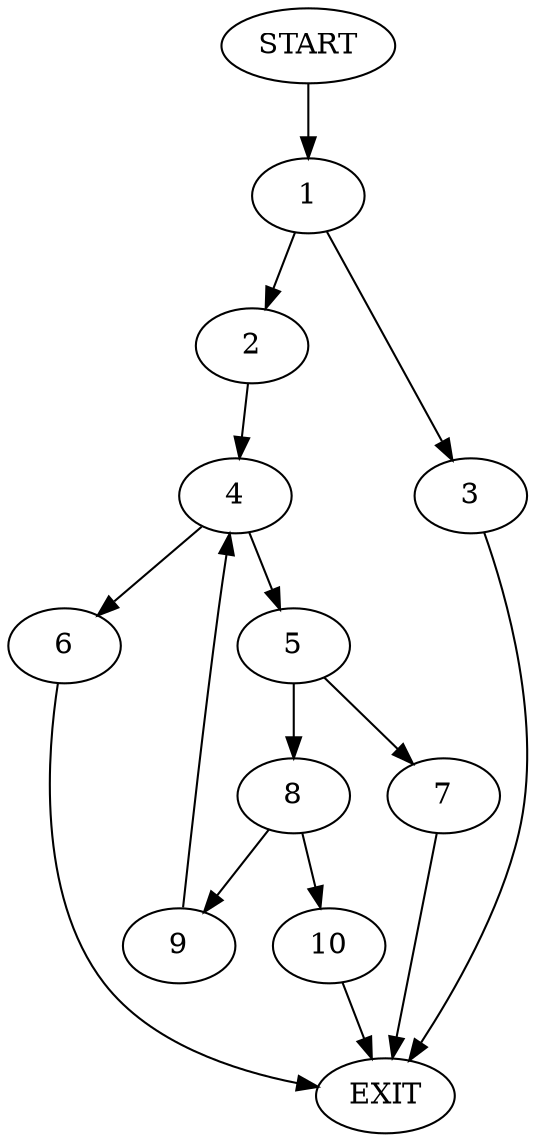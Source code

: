 digraph {
0 [label="START"]
11 [label="EXIT"]
0 -> 1
1 -> 2
1 -> 3
2 -> 4
3 -> 11
4 -> 5
4 -> 6
5 -> 7
5 -> 8
6 -> 11
7 -> 11
8 -> 9
8 -> 10
10 -> 11
9 -> 4
}
